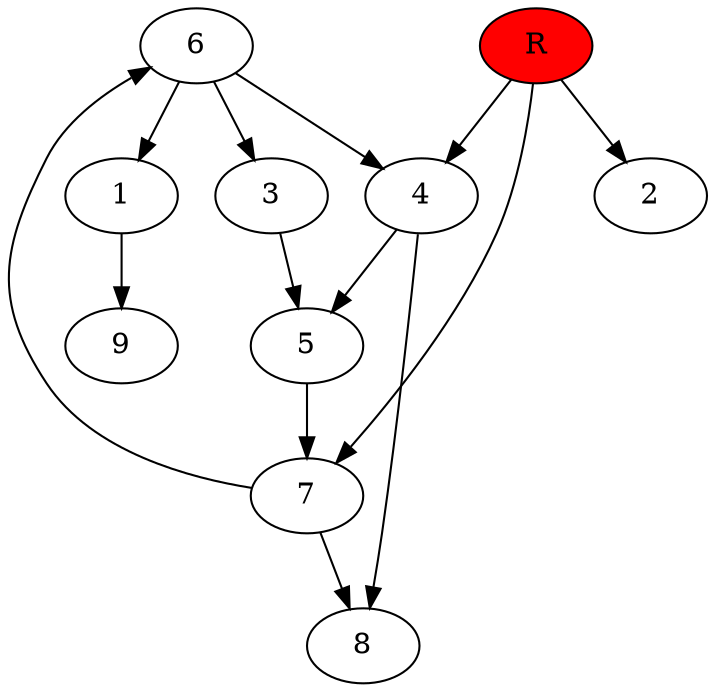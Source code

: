 digraph prb46580 {
	1
	2
	3
	4
	5
	6
	7
	8
	R [fillcolor="#ff0000" style=filled]
	1 -> 9
	3 -> 5
	4 -> 5
	4 -> 8
	5 -> 7
	6 -> 1
	6 -> 3
	6 -> 4
	7 -> 6
	7 -> 8
	R -> 2
	R -> 4
	R -> 7
}
